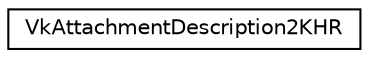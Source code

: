 digraph "Graphical Class Hierarchy"
{
 // LATEX_PDF_SIZE
  edge [fontname="Helvetica",fontsize="10",labelfontname="Helvetica",labelfontsize="10"];
  node [fontname="Helvetica",fontsize="10",shape=record];
  rankdir="LR";
  Node0 [label="VkAttachmentDescription2KHR",height=0.2,width=0.4,color="black", fillcolor="white", style="filled",URL="$de/d31/structVkAttachmentDescription2KHR.html",tooltip=" "];
}
